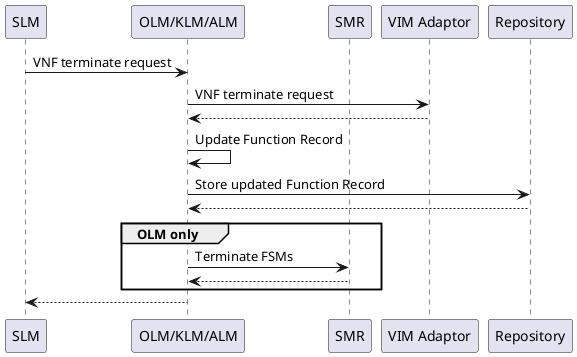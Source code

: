 @startuml VNF Termination

participant SLM
participant "OLM/KLM/ALM" as FLM
participant SMR
participant "VIM Adaptor" as VIM
participant "Repository" as Repo

SLM -> FLM: VNF terminate request

FLM -> VIM: VNF terminate request
VIM --> FLM

FLM -> FLM: Update Function Record
FLM -> Repo: Store updated Function Record
Repo --> FLM

group OLM only
FLM -> SMR: Terminate FSMs 
SMR --> FLM
end

FLM --> SLM

@enduml